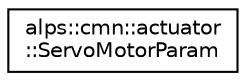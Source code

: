 digraph "クラス階層図"
{
 // LATEX_PDF_SIZE
  edge [fontname="Helvetica",fontsize="10",labelfontname="Helvetica",labelfontsize="10"];
  node [fontname="Helvetica",fontsize="10",shape=record];
  rankdir="LR";
  Node0 [label="alps::cmn::actuator\l::ServoMotorParam",height=0.2,width=0.4,color="black", fillcolor="white", style="filled",URL="$structalps_1_1cmn_1_1actuator_1_1_servo_motor_param.html",tooltip="サーボモータのパラメータ構造体"];
}
